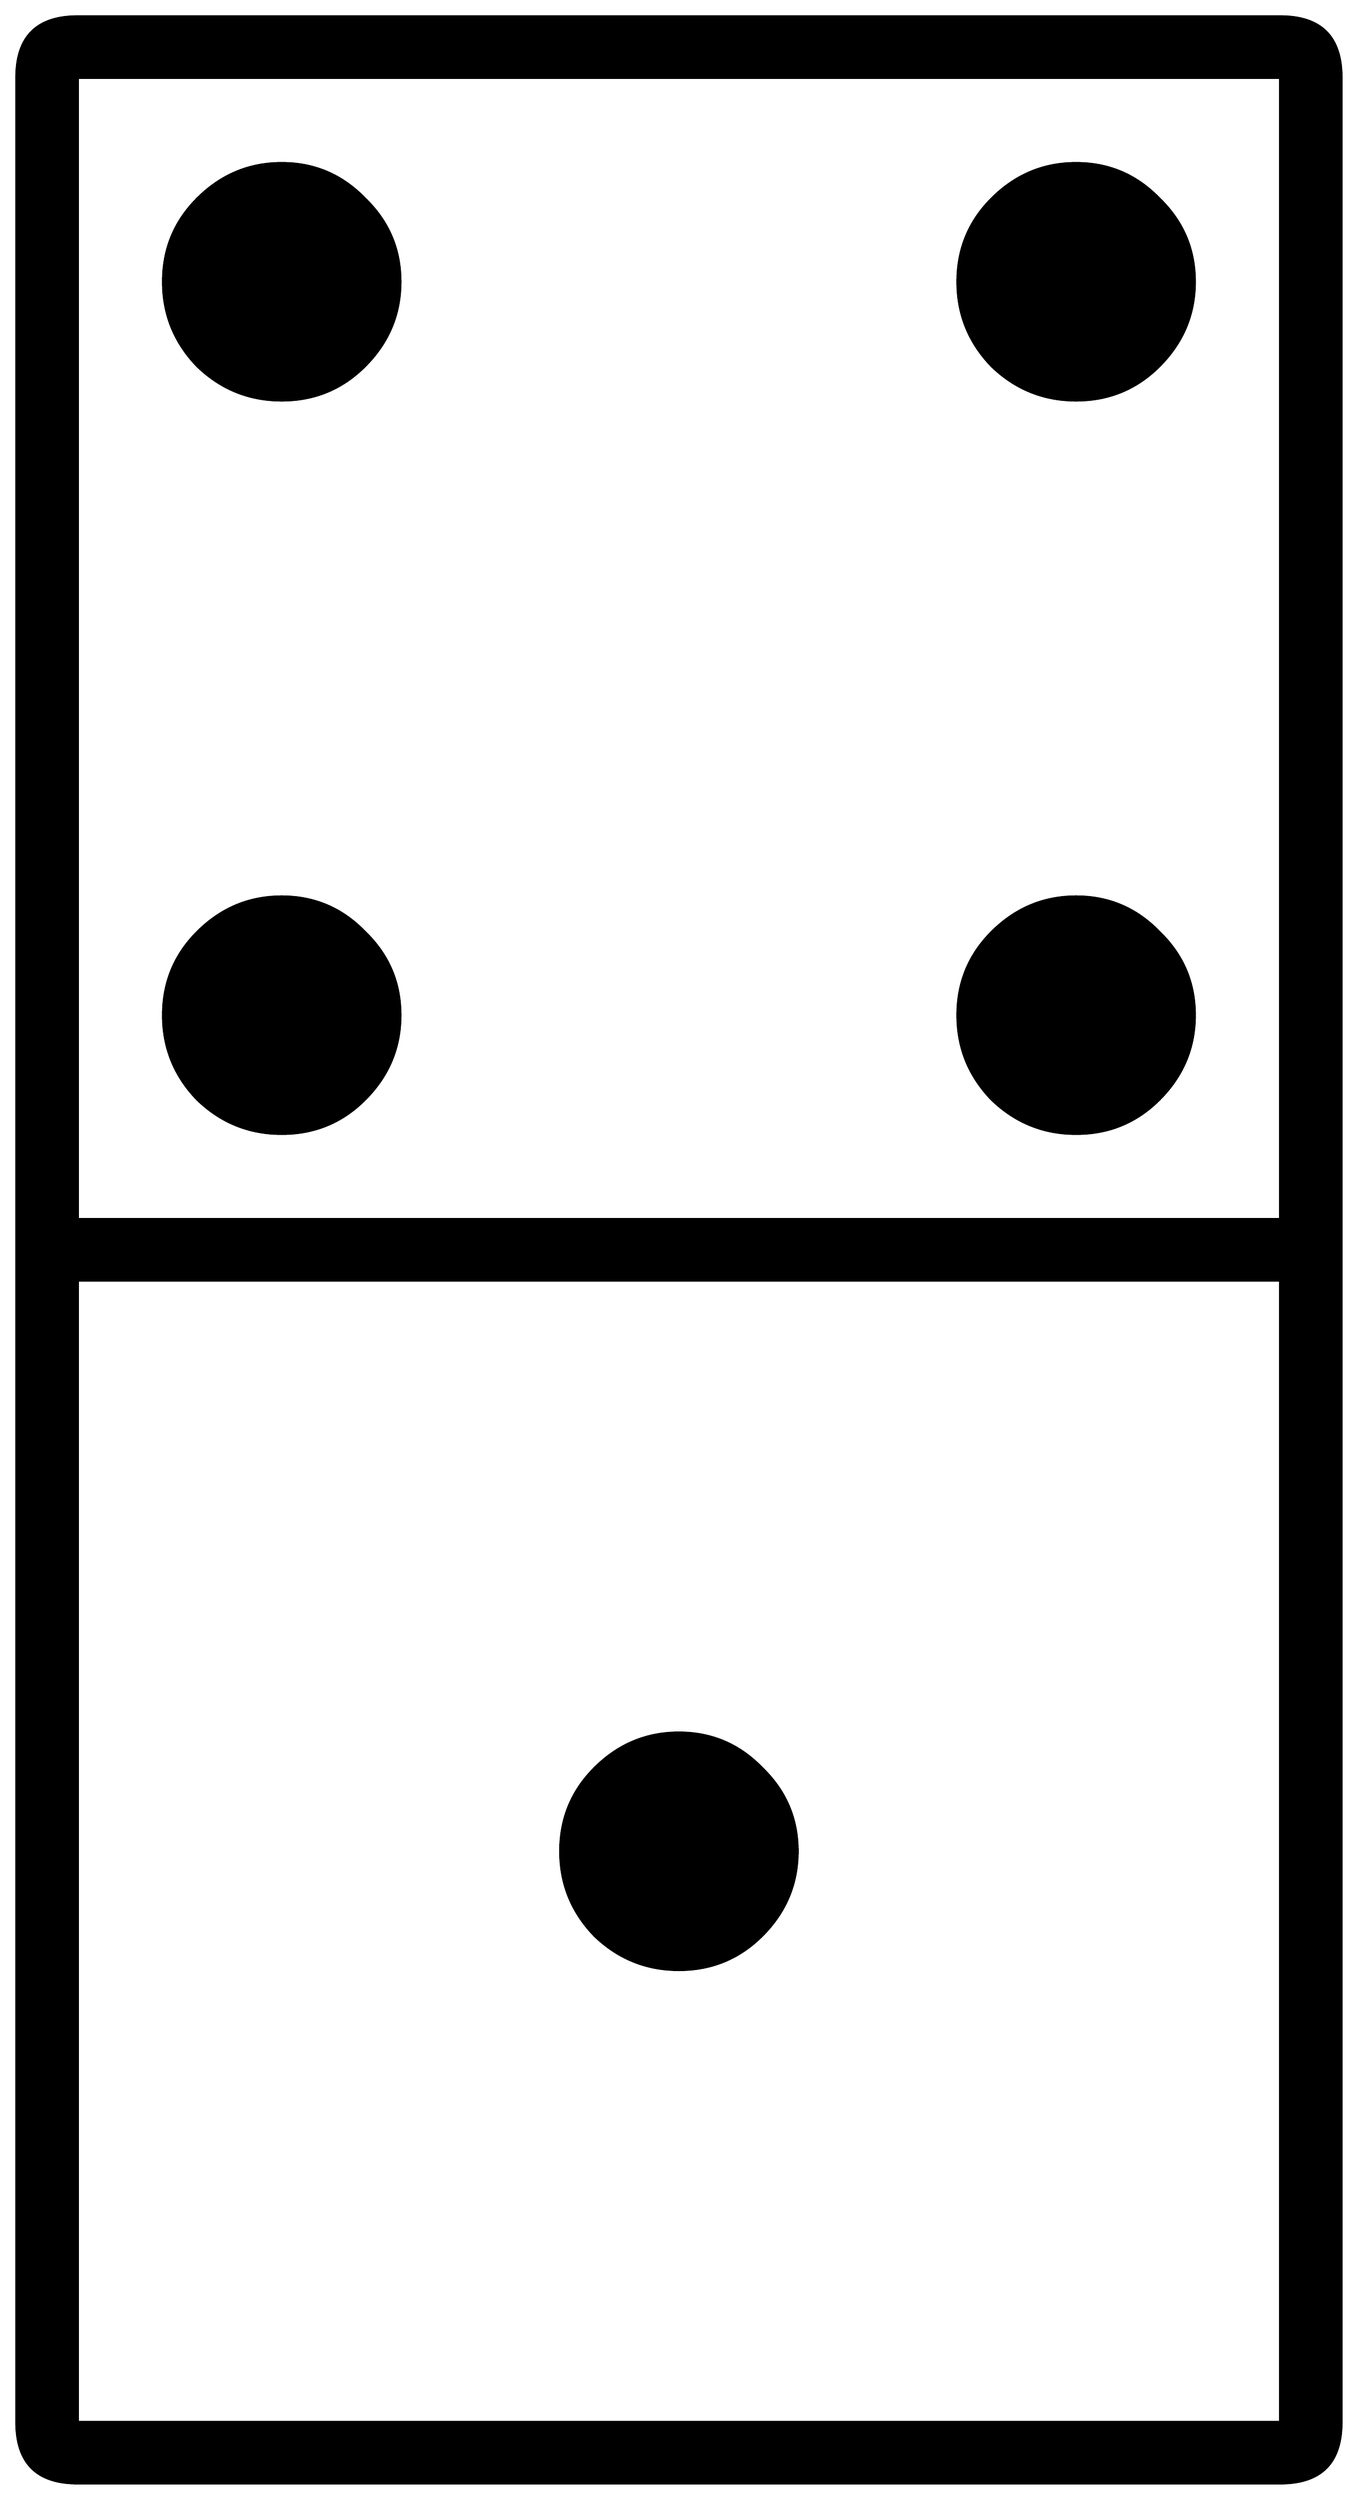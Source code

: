 


\begin{tikzpicture}[y=0.80pt, x=0.80pt, yscale=-1.0, xscale=1.0, inner sep=0pt, outer sep=0pt]
\begin{scope}[shift={(100.0,1706.0)},nonzero rule]
  \path[draw=.,fill=.,line width=1.600pt] (1099.0,377.0) .. controls
    (1099.0,410.333) and (1082.333,427.0) .. (1049.0,427.0) --
    (65.0,427.0) .. controls (31.667,427.0) and (15.0,410.333) ..
    (15.0,377.0) -- (15.0,-1541.0) .. controls (15.0,-1574.333)
    and (31.667,-1591.0) .. (65.0,-1591.0) -- (1049.0,-1591.0) ..
    controls (1082.333,-1591.0) and (1099.0,-1574.333) ..
    (1099.0,-1541.0) -- (1099.0,377.0) -- cycle(1049.0,-607.0)
    -- (1049.0,-1541.0) -- (65.0,-1541.0) -- (65.0,-607.0) --
    (1049.0,-607.0) -- cycle(1049.0,377.0) -- (1049.0,-557.0) --
    (65.0,-557.0) -- (65.0,377.0) -- (1049.0,377.0) --
    cycle(979.0,-1374.0) .. controls (979.0,-1347.333) and
    (969.333,-1324.333) .. (950.0,-1305.0) .. controls
    (931.333,-1286.333) and (908.667,-1277.0) .. (882.0,-1277.0) ..
    controls (855.333,-1277.0) and (832.333,-1286.333) ..
    (813.0,-1305.0) .. controls (794.333,-1324.333) and
    (785.0,-1347.333) .. (785.0,-1374.0) .. controls
    (785.0,-1400.667) and (794.333,-1423.333) .. (813.0,-1442.0) ..
    controls (832.333,-1461.333) and (855.333,-1471.0) ..
    (882.0,-1471.0) .. controls (908.667,-1471.0) and
    (931.333,-1461.333) .. (950.0,-1442.0) .. controls
    (969.333,-1423.333) and (979.0,-1400.667) .. (979.0,-1374.0) --
    cycle(979.0,-774.0) .. controls (979.0,-747.333) and
    (969.333,-724.333) .. (950.0,-705.0) .. controls (931.333,-686.333)
    and (908.667,-677.0) .. (882.0,-677.0) .. controls
    (855.333,-677.0) and (832.333,-686.333) .. (813.0,-705.0) ..
    controls (794.333,-724.333) and (785.0,-747.333) .. (785.0,-774.0)
    .. controls (785.0,-800.667) and (794.333,-823.333) ..
    (813.0,-842.0) .. controls (832.333,-861.333) and (855.333,-871.0)
    .. (882.0,-871.0) .. controls (908.667,-871.0) and
    (931.333,-861.333) .. (950.0,-842.0) .. controls (969.333,-823.333)
    and (979.0,-800.667) .. (979.0,-774.0) -- cycle(329.0,-1374.0)
    .. controls (329.0,-1347.333) and (319.333,-1324.333) ..
    (300.0,-1305.0) .. controls (281.333,-1286.333) and
    (258.667,-1277.0) .. (232.0,-1277.0) .. controls
    (205.333,-1277.0) and (182.333,-1286.333) .. (163.0,-1305.0) ..
    controls (144.333,-1324.333) and (135.0,-1347.333) ..
    (135.0,-1374.0) .. controls (135.0,-1400.667) and
    (144.333,-1423.333) .. (163.0,-1442.0) .. controls
    (182.333,-1461.333) and (205.333,-1471.0) .. (232.0,-1471.0) ..
    controls (258.667,-1471.0) and (281.333,-1461.333) ..
    (300.0,-1442.0) .. controls (319.333,-1423.333) and
    (329.0,-1400.667) .. (329.0,-1374.0) -- cycle(329.0,-774.0) ..
    controls (329.0,-747.333) and (319.333,-724.333) .. (300.0,-705.0)
    .. controls (281.333,-686.333) and (258.667,-677.0) ..
    (232.0,-677.0) .. controls (205.333,-677.0) and (182.333,-686.333)
    .. (163.0,-705.0) .. controls (144.333,-724.333) and
    (135.0,-747.333) .. (135.0,-774.0) .. controls (135.0,-800.667)
    and (144.333,-823.333) .. (163.0,-842.0) .. controls
    (182.333,-861.333) and (205.333,-871.0) .. (232.0,-871.0) ..
    controls (258.667,-871.0) and (281.333,-861.333) .. (300.0,-842.0)
    .. controls (319.333,-823.333) and (329.0,-800.667) ..
    (329.0,-774.0) -- cycle(654.0,-90.0) .. controls
    (654.0,-63.333) and (644.333,-40.333) .. (625.0,-21.0) .. controls
    (606.333,-2.333) and (583.667,7.0) .. (557.0,7.0) .. controls
    (530.333,7.0) and (507.333,-2.333) .. (488.0,-21.0) .. controls
    (469.333,-40.333) and (460.0,-63.333) .. (460.0,-90.0) .. controls
    (460.0,-116.667) and (469.333,-139.333) .. (488.0,-158.0) ..
    controls (507.333,-177.333) and (530.333,-187.0) .. (557.0,-187.0)
    .. controls (583.667,-187.0) and (606.333,-177.333) ..
    (625.0,-158.0) .. controls (644.333,-139.333) and (654.0,-116.667)
    .. (654.0,-90.0) -- cycle;
\end{scope}

\end{tikzpicture}

